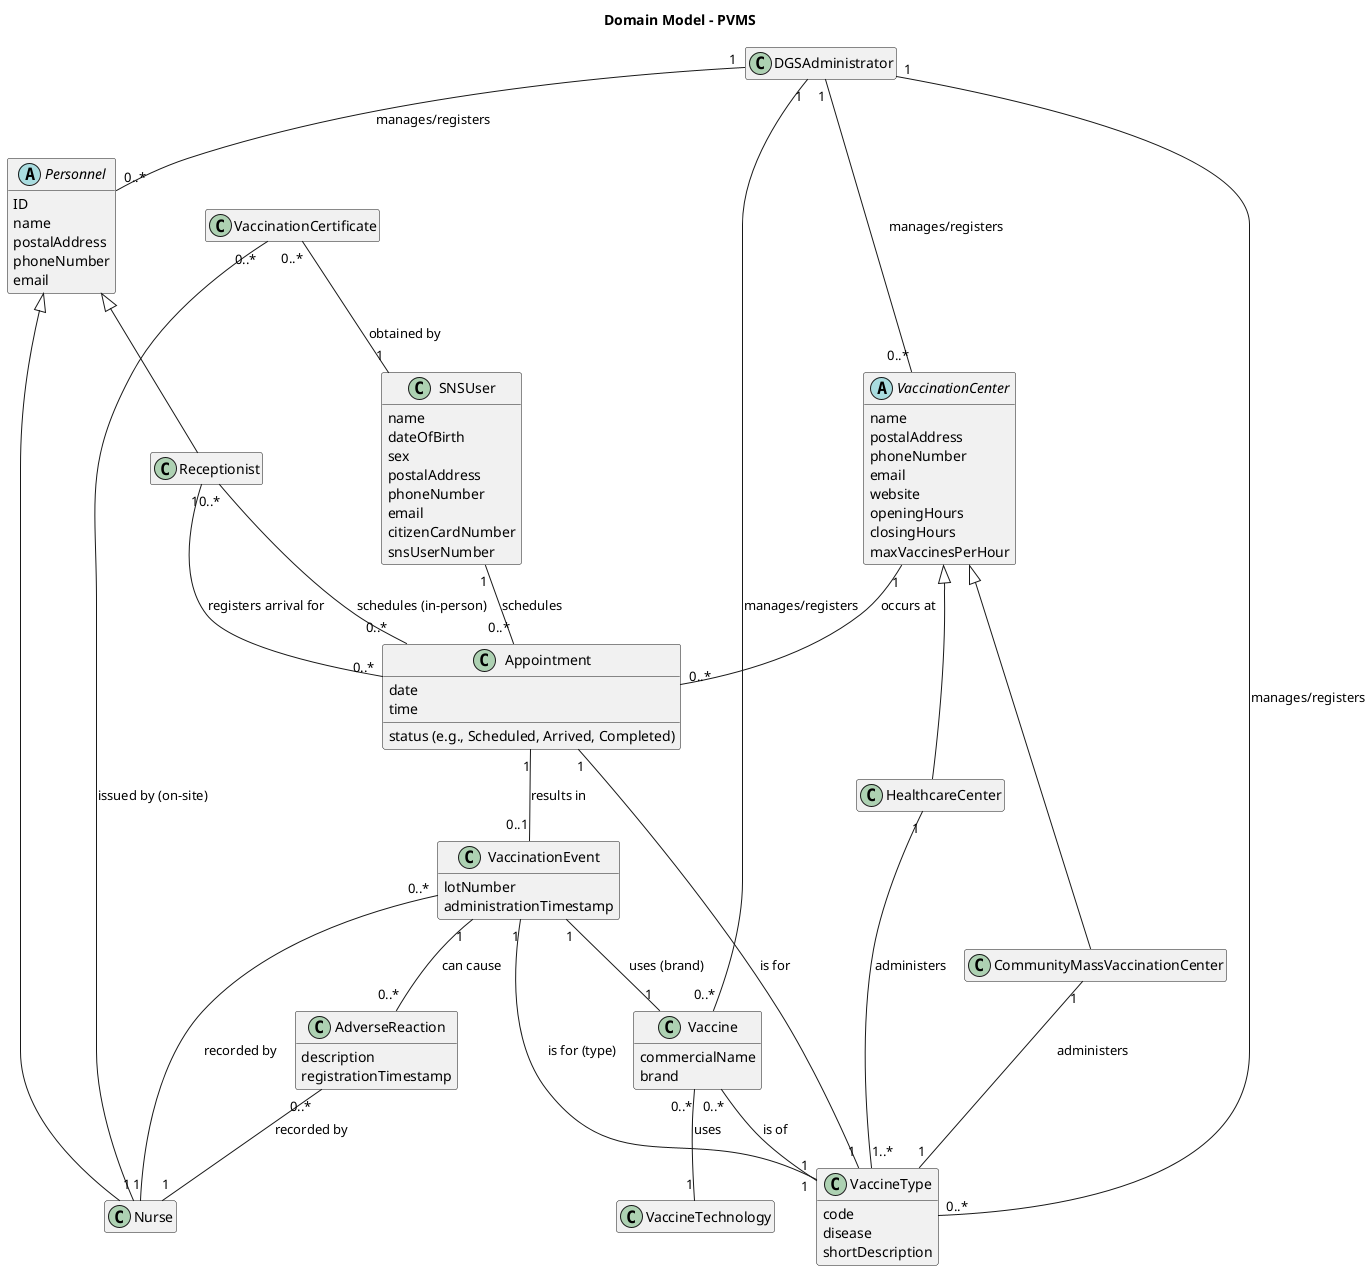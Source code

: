 @startuml
' Modelo de Domínio Corrigido (US06)
' Baseado em LETI-ESOFT25-26-ProjectAssignment.pdf e Glossário.
' Todos os artefactos devem estar em Inglês

skinparam classAttributeIconSize 0
hide empty members
title Domain Model - PVMS

' --- Classes de Papéis (Roles) ---
abstract class "Personnel" {
    ID
    name
    postalAddress
    phoneNumber
    email
}

class "Receptionist" extends "Personnel" {}

class "Nurse" extends "Personnel" {}

class "SNSUser" {
    name
    dateOfBirth
    sex
    postalAddress
    phoneNumber
    email
    citizenCardNumber
    snsUserNumber
}

class "DGSAdministrator" {}

' --- Classes de Locais (Places) ---
abstract class "VaccinationCenter" {
    name
    postalAddress
    phoneNumber
    email
    website
    openingHours
    closingHours
    maxVaccinesPerHour
}

class "HealthcareCenter" extends "VaccinationCenter" {
    ' Can administer various vaccine types
}

class "CommunityMassVaccinationCenter" extends "VaccinationCenter" {
    ' Administers a single vaccine type
}

' --- Classes de Transações e Eventos ---
class "Appointment" {
    date
    time
    status (e.g., Scheduled, Arrived, Completed)
}

class "VaccinationEvent" {
    lotNumber
    administrationTimestamp
}

class "AdverseReaction" {
    description
    registrationTimestamp
}

' --- Classes de Documentos e Descrições ---
class "VaccinationCertificate" {}

class "VaccineType" {
    code
    disease
    shortDescription
}

class "Vaccine" {
    commercialName
    brand
}

class "VaccineTechnology" {
    ' e.g., Messenger RNA, Viral Vector
}

' ---------- Relações (Associations) ----------

' Relações de Agendamento (Appointment)
SNSUser "1" -- "0..*" Appointment : "schedules"
Receptionist "0..*" -- "0..*" Appointment : "schedules (in-person)"
Receptionist "1" -- "0..*" Appointment : "registers arrival for"
VaccinationCenter "1" -- "0..*" Appointment : "occurs at"
Appointment "1" -- "1" VaccineType : "is for"

' Relações de Eventos (Event)
Appointment "1" -- "0..1" VaccinationEvent : "results in"
VaccinationEvent "0..*" -- "1" Nurse : "recorded by"
VaccinationEvent "1" -- "1" Vaccine : "uses (brand)"
VaccinationEvent "1" -- "1" VaccineType : "is for (type)"
VaccinationEvent "1" -- "0..*" AdverseReaction : "can cause"
AdverseReaction "0..*" -- "1" Nurse : "recorded by"

' Relações de Vacinas (Vaccine)
Vaccine "0..*" -- "1" VaccineType : "is of"
Vaccine "0..*" -- "1" VaccineTechnology : "uses"
HealthcareCenter "1" -- "1..*" VaccineType : "administers"
CommunityMassVaccinationCenter "1" -- "1" VaccineType : "administers"

' Relações de Certificados (Certificate)
VaccinationCertificate "0..*" -- "1" SNSUser : "obtained by"
VaccinationCertificate "0..*" -- "1" Nurse : "issued by (on-site)"

' Relações de Gestão (Admin)
DGSAdministrator "1" -- "0..*" VaccinationCenter : "manages/registers"
DGSAdministrator "1" -- "0..*" Personnel : "manages/registers"
DGSAdministrator "1" -- "0..*" Vaccine : "manages/registers"
DGSAdministrator "1" -- "0..*" VaccineType : "manages/registers"

@enduml
